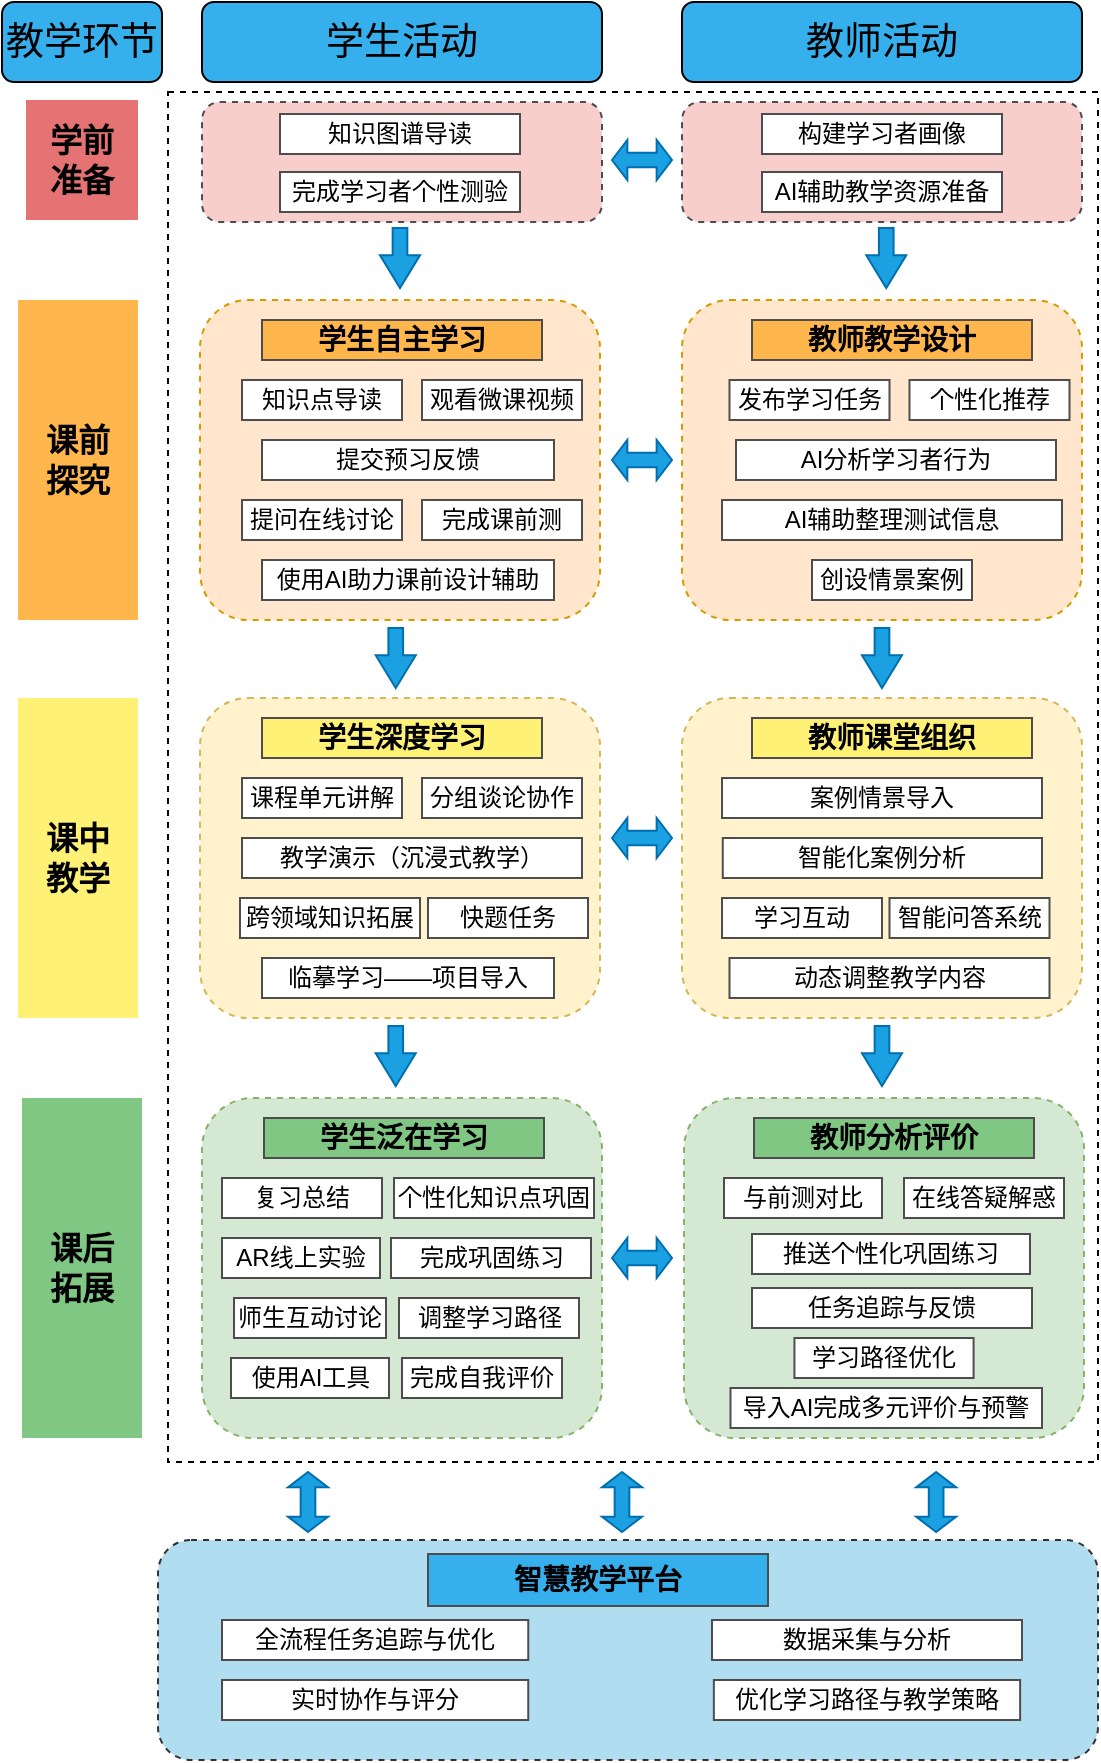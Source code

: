 <mxfile version="24.8.6">
  <diagram name="第 1 页" id="-nMJPA9WsmWQDxrl3pQ_">
    <mxGraphModel dx="1050" dy="653" grid="1" gridSize="10" guides="1" tooltips="1" connect="1" arrows="1" fold="1" page="1" pageScale="1" pageWidth="827" pageHeight="1169" math="0" shadow="0">
      <root>
        <mxCell id="0" />
        <mxCell id="1" parent="0" />
        <mxCell id="J8LCAEnsq7eVZJ1q0n39-1" value="" style="rounded=0;whiteSpace=wrap;html=1;dashed=1;" vertex="1" parent="1">
          <mxGeometry x="223" y="116" width="465" height="685" as="geometry" />
        </mxCell>
        <mxCell id="J8LCAEnsq7eVZJ1q0n39-2" value="&lt;font size=&quot;1&quot; color=&quot;#000000&quot;&gt;&lt;span style=&quot;font-size: 19px;&quot;&gt;教学环节&lt;/span&gt;&lt;/font&gt;" style="rounded=1;whiteSpace=wrap;html=1;fillColor=#36b0ec;fontColor=#ffffff;strokeColor=#000000;" vertex="1" parent="1">
          <mxGeometry x="140" y="71" width="80" height="40" as="geometry" />
        </mxCell>
        <mxCell id="J8LCAEnsq7eVZJ1q0n39-3" value="&lt;font size=&quot;1&quot; color=&quot;#000000&quot;&gt;&lt;span style=&quot;font-size: 19px;&quot;&gt;学生活动&lt;/span&gt;&lt;/font&gt;" style="rounded=1;whiteSpace=wrap;html=1;fillColor=#36b0ec;fontColor=#ffffff;strokeColor=#000000;" vertex="1" parent="1">
          <mxGeometry x="240" y="71" width="200" height="40" as="geometry" />
        </mxCell>
        <mxCell id="J8LCAEnsq7eVZJ1q0n39-4" value="&lt;font size=&quot;1&quot; color=&quot;#000000&quot;&gt;&lt;span style=&quot;font-size: 19px;&quot;&gt;教师活动&lt;/span&gt;&lt;/font&gt;" style="rounded=1;whiteSpace=wrap;html=1;fillColor=#36b0ec;fontColor=#ffffff;strokeColor=#000000;" vertex="1" parent="1">
          <mxGeometry x="480" y="71" width="200" height="40" as="geometry" />
        </mxCell>
        <mxCell id="J8LCAEnsq7eVZJ1q0n39-5" value="&lt;font style=&quot;font-size: 16px;&quot;&gt;&lt;b style=&quot;&quot;&gt;学前&lt;/b&gt;&lt;/font&gt;&lt;div style=&quot;font-size: 16px;&quot;&gt;&lt;font style=&quot;font-size: 16px;&quot;&gt;&lt;b style=&quot;&quot;&gt;准备&lt;/b&gt;&lt;/font&gt;&lt;/div&gt;" style="rounded=0;whiteSpace=wrap;html=1;fillColor=#e57373;strokeColor=none;" vertex="1" parent="1">
          <mxGeometry x="152" y="120" width="56" height="60" as="geometry" />
        </mxCell>
        <mxCell id="J8LCAEnsq7eVZJ1q0n39-6" value="&lt;span style=&quot;font-size: 16px;&quot;&gt;&lt;b&gt;课前&lt;/b&gt;&lt;/span&gt;&lt;div&gt;&lt;span style=&quot;font-size: 16px;&quot;&gt;&lt;b&gt;探究&lt;/b&gt;&lt;/span&gt;&lt;/div&gt;" style="rounded=0;whiteSpace=wrap;html=1;fillColor=#ffb74d;strokeColor=none;" vertex="1" parent="1">
          <mxGeometry x="148" y="220" width="60" height="160" as="geometry" />
        </mxCell>
        <mxCell id="J8LCAEnsq7eVZJ1q0n39-7" value="&lt;span style=&quot;font-size: 16px;&quot;&gt;&lt;b&gt;课中&lt;/b&gt;&lt;/span&gt;&lt;div&gt;&lt;span style=&quot;font-size: 16px;&quot;&gt;&lt;b&gt;教学&lt;/b&gt;&lt;/span&gt;&lt;/div&gt;" style="rounded=0;whiteSpace=wrap;html=1;fillColor=#fff176;strokeColor=none;" vertex="1" parent="1">
          <mxGeometry x="148" y="419" width="60" height="160" as="geometry" />
        </mxCell>
        <mxCell id="J8LCAEnsq7eVZJ1q0n39-8" value="&lt;span style=&quot;font-size: 16px;&quot;&gt;&lt;b&gt;课后&lt;/b&gt;&lt;/span&gt;&lt;div&gt;&lt;span style=&quot;font-size: 16px;&quot;&gt;&lt;b&gt;拓展&lt;/b&gt;&lt;/span&gt;&lt;/div&gt;" style="rounded=0;whiteSpace=wrap;html=1;fillColor=#81c784;strokeColor=none;" vertex="1" parent="1">
          <mxGeometry x="150" y="619" width="60" height="170" as="geometry" />
        </mxCell>
        <mxCell id="J8LCAEnsq7eVZJ1q0n39-9" value="" style="rounded=1;whiteSpace=wrap;html=1;fillColor=#f8cecc;strokeColor=#4D4D4D;dashed=1;" vertex="1" parent="1">
          <mxGeometry x="240" y="121" width="200" height="60" as="geometry" />
        </mxCell>
        <mxCell id="J8LCAEnsq7eVZJ1q0n39-10" value="" style="rounded=1;whiteSpace=wrap;html=1;fillColor=#f8cecc;strokeColor=#4D4D4D;dashed=1;" vertex="1" parent="1">
          <mxGeometry x="480" y="121" width="200" height="60" as="geometry" />
        </mxCell>
        <mxCell id="J8LCAEnsq7eVZJ1q0n39-11" value="知识图谱导读" style="rounded=0;whiteSpace=wrap;html=1;strokeWidth=1;strokeColor=#4D4D4D;" vertex="1" parent="1">
          <mxGeometry x="279" y="127" width="120" height="20" as="geometry" />
        </mxCell>
        <mxCell id="J8LCAEnsq7eVZJ1q0n39-12" value="完成学习者个性测验" style="rounded=0;whiteSpace=wrap;html=1;strokeWidth=1;strokeColor=#4D4D4D;" vertex="1" parent="1">
          <mxGeometry x="279" y="156" width="120" height="20" as="geometry" />
        </mxCell>
        <mxCell id="J8LCAEnsq7eVZJ1q0n39-13" value="构建学习者画像" style="rounded=0;whiteSpace=wrap;html=1;strokeWidth=1;strokeColor=#4D4D4D;" vertex="1" parent="1">
          <mxGeometry x="520" y="127" width="120" height="20" as="geometry" />
        </mxCell>
        <mxCell id="J8LCAEnsq7eVZJ1q0n39-14" value="AI辅助教学资源准备" style="rounded=0;whiteSpace=wrap;html=1;strokeWidth=1;strokeColor=#4D4D4D;" vertex="1" parent="1">
          <mxGeometry x="520" y="156" width="120" height="20" as="geometry" />
        </mxCell>
        <mxCell id="J8LCAEnsq7eVZJ1q0n39-15" value="" style="rounded=1;whiteSpace=wrap;html=1;fillColor=#ffe6cc;strokeColor=#d79b00;dashed=1;" vertex="1" parent="1">
          <mxGeometry x="239" y="220" width="200" height="160" as="geometry" />
        </mxCell>
        <mxCell id="J8LCAEnsq7eVZJ1q0n39-16" value="知识点导读" style="rounded=0;whiteSpace=wrap;html=1;strokeColor=#4D4D4D;" vertex="1" parent="1">
          <mxGeometry x="260" y="260" width="80" height="20" as="geometry" />
        </mxCell>
        <mxCell id="J8LCAEnsq7eVZJ1q0n39-17" value="观看微课视频" style="rounded=0;whiteSpace=wrap;html=1;strokeColor=#4D4D4D;" vertex="1" parent="1">
          <mxGeometry x="350" y="260" width="80" height="20" as="geometry" />
        </mxCell>
        <mxCell id="J8LCAEnsq7eVZJ1q0n39-18" value="提交预习反馈" style="rounded=0;whiteSpace=wrap;html=1;strokeColor=#4D4D4D;" vertex="1" parent="1">
          <mxGeometry x="270" y="290" width="146" height="20" as="geometry" />
        </mxCell>
        <mxCell id="J8LCAEnsq7eVZJ1q0n39-19" value="提问在线讨论" style="rounded=0;whiteSpace=wrap;html=1;strokeColor=#4D4D4D;" vertex="1" parent="1">
          <mxGeometry x="260" y="320" width="80" height="20" as="geometry" />
        </mxCell>
        <mxCell id="J8LCAEnsq7eVZJ1q0n39-20" value="完成课前测" style="rounded=0;whiteSpace=wrap;html=1;strokeColor=#4D4D4D;" vertex="1" parent="1">
          <mxGeometry x="350" y="320" width="80" height="20" as="geometry" />
        </mxCell>
        <mxCell id="J8LCAEnsq7eVZJ1q0n39-21" value="使用AI助力课前设计辅助" style="rounded=0;whiteSpace=wrap;html=1;strokeColor=#4D4D4D;" vertex="1" parent="1">
          <mxGeometry x="270" y="350" width="146" height="20" as="geometry" />
        </mxCell>
        <mxCell id="J8LCAEnsq7eVZJ1q0n39-22" value="" style="rounded=1;whiteSpace=wrap;html=1;fillColor=#ffe6cc;strokeColor=#d79b00;dashed=1;" vertex="1" parent="1">
          <mxGeometry x="480" y="220" width="200" height="160" as="geometry" />
        </mxCell>
        <mxCell id="J8LCAEnsq7eVZJ1q0n39-23" value="发布学习任务" style="rounded=0;whiteSpace=wrap;html=1;strokeColor=#4D4D4D;" vertex="1" parent="1">
          <mxGeometry x="503.75" y="260" width="80" height="20" as="geometry" />
        </mxCell>
        <mxCell id="J8LCAEnsq7eVZJ1q0n39-24" value="AI辅助整理测试信息" style="rounded=0;whiteSpace=wrap;html=1;strokeColor=#4D4D4D;" vertex="1" parent="1">
          <mxGeometry x="500" y="320" width="170" height="20" as="geometry" />
        </mxCell>
        <mxCell id="J8LCAEnsq7eVZJ1q0n39-25" value="AI分析学习者行为" style="rounded=0;whiteSpace=wrap;html=1;strokeColor=#4D4D4D;" vertex="1" parent="1">
          <mxGeometry x="507" y="290" width="160" height="20" as="geometry" />
        </mxCell>
        <mxCell id="J8LCAEnsq7eVZJ1q0n39-26" value="个性化推荐" style="rounded=0;whiteSpace=wrap;html=1;strokeColor=#4D4D4D;" vertex="1" parent="1">
          <mxGeometry x="593.75" y="260" width="80" height="20" as="geometry" />
        </mxCell>
        <mxCell id="J8LCAEnsq7eVZJ1q0n39-27" value="创设情景案例" style="rounded=0;whiteSpace=wrap;html=1;strokeColor=#4D4D4D;" vertex="1" parent="1">
          <mxGeometry x="545" y="350" width="80" height="20" as="geometry" />
        </mxCell>
        <mxCell id="J8LCAEnsq7eVZJ1q0n39-28" value="&lt;b style=&quot;&quot;&gt;&lt;font style=&quot;font-size: 14px;&quot;&gt;学生自主学习&lt;/font&gt;&lt;/b&gt;" style="rounded=0;whiteSpace=wrap;html=1;fillColor=#ffb74d;strokeColor=#4D4D4D;" vertex="1" parent="1">
          <mxGeometry x="270" y="230" width="140" height="20" as="geometry" />
        </mxCell>
        <mxCell id="J8LCAEnsq7eVZJ1q0n39-29" value="&lt;b style=&quot;&quot;&gt;&lt;font style=&quot;font-size: 14px;&quot;&gt;教师教学设计&lt;/font&gt;&lt;/b&gt;" style="rounded=0;whiteSpace=wrap;html=1;fillColor=#ffb74d;strokeColor=#4D4D4D;" vertex="1" parent="1">
          <mxGeometry x="515" y="230" width="140" height="20" as="geometry" />
        </mxCell>
        <mxCell id="J8LCAEnsq7eVZJ1q0n39-30" value="" style="rounded=1;whiteSpace=wrap;html=1;fillColor=#fff2cc;strokeColor=#d6b656;dashed=1;" vertex="1" parent="1">
          <mxGeometry x="239" y="419" width="200" height="160" as="geometry" />
        </mxCell>
        <mxCell id="J8LCAEnsq7eVZJ1q0n39-31" value="课程单元讲解" style="rounded=0;whiteSpace=wrap;html=1;strokeColor=#4D4D4D;" vertex="1" parent="1">
          <mxGeometry x="260" y="459" width="80" height="20" as="geometry" />
        </mxCell>
        <mxCell id="J8LCAEnsq7eVZJ1q0n39-32" value="教学演示（沉浸式教学）" style="rounded=0;whiteSpace=wrap;html=1;strokeColor=#4D4D4D;" vertex="1" parent="1">
          <mxGeometry x="260" y="489" width="170" height="20" as="geometry" />
        </mxCell>
        <mxCell id="J8LCAEnsq7eVZJ1q0n39-33" value="分组谈论协作" style="rounded=0;whiteSpace=wrap;html=1;strokeColor=#4D4D4D;" vertex="1" parent="1">
          <mxGeometry x="350" y="459" width="80" height="20" as="geometry" />
        </mxCell>
        <mxCell id="J8LCAEnsq7eVZJ1q0n39-34" value="跨领域知识拓展" style="rounded=0;whiteSpace=wrap;html=1;strokeColor=#4D4D4D;" vertex="1" parent="1">
          <mxGeometry x="259" y="519" width="90" height="20" as="geometry" />
        </mxCell>
        <mxCell id="J8LCAEnsq7eVZJ1q0n39-35" value="快题任务" style="rounded=0;whiteSpace=wrap;html=1;strokeColor=#4D4D4D;" vertex="1" parent="1">
          <mxGeometry x="353" y="519" width="80" height="20" as="geometry" />
        </mxCell>
        <mxCell id="J8LCAEnsq7eVZJ1q0n39-36" value="临摹学习——项目导入" style="rounded=0;whiteSpace=wrap;html=1;strokeColor=#4D4D4D;" vertex="1" parent="1">
          <mxGeometry x="270" y="549" width="146" height="20" as="geometry" />
        </mxCell>
        <mxCell id="J8LCAEnsq7eVZJ1q0n39-37" value="" style="rounded=1;whiteSpace=wrap;html=1;fillColor=#fff2cc;strokeColor=#d6b656;dashed=1;" vertex="1" parent="1">
          <mxGeometry x="480" y="419" width="200" height="160" as="geometry" />
        </mxCell>
        <mxCell id="J8LCAEnsq7eVZJ1q0n39-38" value="学习互动" style="rounded=0;whiteSpace=wrap;html=1;strokeColor=#4D4D4D;" vertex="1" parent="1">
          <mxGeometry x="500" y="519" width="80" height="20" as="geometry" />
        </mxCell>
        <mxCell id="J8LCAEnsq7eVZJ1q0n39-39" value="智能化案例分析" style="rounded=0;whiteSpace=wrap;html=1;strokeColor=#4D4D4D;" vertex="1" parent="1">
          <mxGeometry x="500.38" y="489" width="159.62" height="20" as="geometry" />
        </mxCell>
        <mxCell id="J8LCAEnsq7eVZJ1q0n39-40" value="案例情景导入" style="rounded=0;whiteSpace=wrap;html=1;strokeColor=#4D4D4D;" vertex="1" parent="1">
          <mxGeometry x="500" y="459" width="160" height="20" as="geometry" />
        </mxCell>
        <mxCell id="J8LCAEnsq7eVZJ1q0n39-41" value="智能问答系统" style="rounded=0;whiteSpace=wrap;html=1;strokeColor=#4D4D4D;" vertex="1" parent="1">
          <mxGeometry x="583.75" y="519" width="80" height="20" as="geometry" />
        </mxCell>
        <mxCell id="J8LCAEnsq7eVZJ1q0n39-42" value="&lt;b style=&quot;&quot;&gt;&lt;font style=&quot;font-size: 14px;&quot;&gt;学生深度学习&lt;/font&gt;&lt;/b&gt;" style="rounded=0;whiteSpace=wrap;html=1;fillColor=#FFF176;strokeColor=#4D4D4D;" vertex="1" parent="1">
          <mxGeometry x="270" y="429" width="140" height="20" as="geometry" />
        </mxCell>
        <mxCell id="J8LCAEnsq7eVZJ1q0n39-43" value="&lt;b style=&quot;&quot;&gt;&lt;font style=&quot;font-size: 14px;&quot;&gt;教师课堂组织&lt;/font&gt;&lt;/b&gt;" style="rounded=0;whiteSpace=wrap;html=1;fillColor=#FFF176;strokeColor=#4D4D4D;" vertex="1" parent="1">
          <mxGeometry x="515" y="429" width="140" height="20" as="geometry" />
        </mxCell>
        <mxCell id="J8LCAEnsq7eVZJ1q0n39-44" value="" style="rounded=1;whiteSpace=wrap;html=1;fillColor=#d5e8d4;strokeColor=#82b366;dashed=1;" vertex="1" parent="1">
          <mxGeometry x="240" y="619" width="200" height="170" as="geometry" />
        </mxCell>
        <mxCell id="J8LCAEnsq7eVZJ1q0n39-45" value="复习总结" style="rounded=0;whiteSpace=wrap;html=1;strokeColor=#4D4D4D;" vertex="1" parent="1">
          <mxGeometry x="250" y="659" width="80" height="20" as="geometry" />
        </mxCell>
        <mxCell id="J8LCAEnsq7eVZJ1q0n39-46" value="完成巩固练习" style="rounded=0;whiteSpace=wrap;html=1;strokeColor=#4D4D4D;" vertex="1" parent="1">
          <mxGeometry x="334.5" y="689" width="100" height="20" as="geometry" />
        </mxCell>
        <mxCell id="J8LCAEnsq7eVZJ1q0n39-47" value="个性化知识点巩固" style="rounded=0;whiteSpace=wrap;html=1;strokeColor=#4D4D4D;" vertex="1" parent="1">
          <mxGeometry x="336" y="659" width="100" height="20" as="geometry" />
        </mxCell>
        <mxCell id="J8LCAEnsq7eVZJ1q0n39-48" value="师生互动讨论" style="rounded=0;whiteSpace=wrap;html=1;strokeColor=#4D4D4D;" vertex="1" parent="1">
          <mxGeometry x="256" y="719" width="76" height="20" as="geometry" />
        </mxCell>
        <mxCell id="J8LCAEnsq7eVZJ1q0n39-49" value="调整学习路径" style="rounded=0;whiteSpace=wrap;html=1;strokeColor=#4D4D4D;" vertex="1" parent="1">
          <mxGeometry x="338.5" y="719" width="90" height="20" as="geometry" />
        </mxCell>
        <mxCell id="J8LCAEnsq7eVZJ1q0n39-50" value="使用AI工具" style="rounded=0;whiteSpace=wrap;html=1;strokeColor=#4D4D4D;" vertex="1" parent="1">
          <mxGeometry x="254.5" y="749" width="79" height="20" as="geometry" />
        </mxCell>
        <mxCell id="J8LCAEnsq7eVZJ1q0n39-51" value="" style="rounded=1;whiteSpace=wrap;html=1;fillColor=#d5e8d4;strokeColor=#82b366;dashed=1;" vertex="1" parent="1">
          <mxGeometry x="481" y="619" width="200" height="170" as="geometry" />
        </mxCell>
        <mxCell id="J8LCAEnsq7eVZJ1q0n39-52" value="推送个性化巩固练习" style="rounded=0;whiteSpace=wrap;html=1;strokeColor=#4D4D4D;" vertex="1" parent="1">
          <mxGeometry x="515" y="687" width="139" height="20" as="geometry" />
        </mxCell>
        <mxCell id="J8LCAEnsq7eVZJ1q0n39-53" value="任务追踪与反馈" style="rounded=0;whiteSpace=wrap;html=1;strokeColor=#4D4D4D;" vertex="1" parent="1">
          <mxGeometry x="515" y="714" width="140" height="20" as="geometry" />
        </mxCell>
        <mxCell id="J8LCAEnsq7eVZJ1q0n39-54" value="与前测对比" style="rounded=0;whiteSpace=wrap;html=1;strokeColor=#4D4D4D;" vertex="1" parent="1">
          <mxGeometry x="501" y="659" width="79" height="20" as="geometry" />
        </mxCell>
        <mxCell id="J8LCAEnsq7eVZJ1q0n39-55" value="在线答疑解惑" style="rounded=0;whiteSpace=wrap;html=1;strokeColor=#4D4D4D;" vertex="1" parent="1">
          <mxGeometry x="591" y="659" width="80" height="20" as="geometry" />
        </mxCell>
        <mxCell id="J8LCAEnsq7eVZJ1q0n39-56" value="&lt;b style=&quot;&quot;&gt;&lt;font style=&quot;font-size: 14px;&quot;&gt;学生泛在学习&lt;/font&gt;&lt;/b&gt;" style="rounded=0;whiteSpace=wrap;html=1;fillColor=#81C784;strokeColor=#4D4D4D;" vertex="1" parent="1">
          <mxGeometry x="271" y="629" width="140" height="20" as="geometry" />
        </mxCell>
        <mxCell id="J8LCAEnsq7eVZJ1q0n39-57" value="&lt;b style=&quot;&quot;&gt;&lt;font style=&quot;font-size: 14px;&quot;&gt;教师分析评价&lt;/font&gt;&lt;/b&gt;" style="rounded=0;whiteSpace=wrap;html=1;fillColor=#81C784;strokeColor=#4D4D4D;" vertex="1" parent="1">
          <mxGeometry x="516" y="629" width="140" height="20" as="geometry" />
        </mxCell>
        <mxCell id="J8LCAEnsq7eVZJ1q0n39-58" value="完成自我评价" style="rounded=0;whiteSpace=wrap;html=1;strokeColor=#4D4D4D;" vertex="1" parent="1">
          <mxGeometry x="340" y="749" width="80" height="20" as="geometry" />
        </mxCell>
        <mxCell id="J8LCAEnsq7eVZJ1q0n39-59" value="AR线上实验" style="rounded=0;whiteSpace=wrap;html=1;strokeColor=#4D4D4D;" vertex="1" parent="1">
          <mxGeometry x="250" y="689" width="79" height="20" as="geometry" />
        </mxCell>
        <mxCell id="J8LCAEnsq7eVZJ1q0n39-60" value="学习路径优化" style="rounded=0;whiteSpace=wrap;html=1;strokeColor=#4D4D4D;" vertex="1" parent="1">
          <mxGeometry x="536.22" y="739" width="89.57" height="20" as="geometry" />
        </mxCell>
        <mxCell id="J8LCAEnsq7eVZJ1q0n39-61" value="导入AI完成多元评价与预警" style="rounded=0;whiteSpace=wrap;html=1;strokeColor=#4D4D4D;" vertex="1" parent="1">
          <mxGeometry x="504.25" y="764" width="155.75" height="20" as="geometry" />
        </mxCell>
        <mxCell id="J8LCAEnsq7eVZJ1q0n39-62" value="" style="shape=singleArrow;direction=south;whiteSpace=wrap;html=1;fillColor=#1ba1e2;fontColor=#ffffff;strokeColor=#006EAF;arrowWidth=0.367;arrowSize=0.544;" vertex="1" parent="1">
          <mxGeometry x="329" y="184" width="20" height="30" as="geometry" />
        </mxCell>
        <mxCell id="J8LCAEnsq7eVZJ1q0n39-63" value="" style="shape=singleArrow;direction=south;whiteSpace=wrap;html=1;fillColor=#1ba1e2;fontColor=#ffffff;strokeColor=#006EAF;arrowWidth=0.367;arrowSize=0.544;" vertex="1" parent="1">
          <mxGeometry x="572.13" y="184" width="20" height="30" as="geometry" />
        </mxCell>
        <mxCell id="J8LCAEnsq7eVZJ1q0n39-64" value="" style="shape=singleArrow;direction=south;whiteSpace=wrap;html=1;fillColor=#1ba1e2;fontColor=#ffffff;strokeColor=#006EAF;arrowWidth=0.367;arrowSize=0.544;" vertex="1" parent="1">
          <mxGeometry x="326.87" y="384" width="20" height="30" as="geometry" />
        </mxCell>
        <mxCell id="J8LCAEnsq7eVZJ1q0n39-65" value="" style="shape=singleArrow;direction=south;whiteSpace=wrap;html=1;fillColor=#1ba1e2;fontColor=#ffffff;strokeColor=#006EAF;arrowWidth=0.367;arrowSize=0.544;" vertex="1" parent="1">
          <mxGeometry x="570" y="384" width="20" height="30" as="geometry" />
        </mxCell>
        <mxCell id="J8LCAEnsq7eVZJ1q0n39-66" value="" style="shape=singleArrow;direction=south;whiteSpace=wrap;html=1;fillColor=#1ba1e2;fontColor=#ffffff;strokeColor=#006EAF;arrowWidth=0.367;arrowSize=0.544;" vertex="1" parent="1">
          <mxGeometry x="326.87" y="583" width="20" height="30" as="geometry" />
        </mxCell>
        <mxCell id="J8LCAEnsq7eVZJ1q0n39-67" value="" style="shape=singleArrow;direction=south;whiteSpace=wrap;html=1;fillColor=#1ba1e2;fontColor=#ffffff;strokeColor=#006EAF;arrowWidth=0.367;arrowSize=0.544;" vertex="1" parent="1">
          <mxGeometry x="570" y="583" width="20" height="30" as="geometry" />
        </mxCell>
        <mxCell id="J8LCAEnsq7eVZJ1q0n39-68" value="" style="shape=doubleArrow;whiteSpace=wrap;html=1;arrowWidth=0.367;arrowSize=0.256;fillColor=#1ba1e2;fontColor=#ffffff;strokeColor=#006EAF;" vertex="1" parent="1">
          <mxGeometry x="445" y="290" width="30" height="20" as="geometry" />
        </mxCell>
        <mxCell id="J8LCAEnsq7eVZJ1q0n39-69" value="" style="shape=doubleArrow;whiteSpace=wrap;html=1;arrowWidth=0.367;arrowSize=0.256;fillColor=#1ba1e2;fontColor=#ffffff;strokeColor=#006EAF;" vertex="1" parent="1">
          <mxGeometry x="445" y="479" width="30" height="20" as="geometry" />
        </mxCell>
        <mxCell id="J8LCAEnsq7eVZJ1q0n39-70" value="" style="shape=doubleArrow;whiteSpace=wrap;html=1;arrowWidth=0.367;arrowSize=0.256;fillColor=#1ba1e2;fontColor=#ffffff;strokeColor=#006EAF;" vertex="1" parent="1">
          <mxGeometry x="445" y="689" width="30" height="20" as="geometry" />
        </mxCell>
        <mxCell id="J8LCAEnsq7eVZJ1q0n39-75" value="" style="shape=doubleArrow;whiteSpace=wrap;html=1;arrowWidth=0.367;arrowSize=0.256;fillColor=#1ba1e2;fontColor=#ffffff;strokeColor=#006EAF;" vertex="1" parent="1">
          <mxGeometry x="445" y="140" width="30" height="20" as="geometry" />
        </mxCell>
        <mxCell id="J8LCAEnsq7eVZJ1q0n39-76" value="" style="rounded=1;whiteSpace=wrap;html=1;fillColor=#b1ddf0;strokeColor=#333333;dashed=1;" vertex="1" parent="1">
          <mxGeometry x="218" y="840" width="470" height="110" as="geometry" />
        </mxCell>
        <mxCell id="J8LCAEnsq7eVZJ1q0n39-77" value="全流程任务追踪与优化" style="rounded=0;whiteSpace=wrap;html=1;strokeColor=#4D4D4D;" vertex="1" parent="1">
          <mxGeometry x="250" y="880" width="153.13" height="20" as="geometry" />
        </mxCell>
        <mxCell id="J8LCAEnsq7eVZJ1q0n39-78" value="实时协作与评分" style="rounded=0;whiteSpace=wrap;html=1;strokeColor=#4D4D4D;" vertex="1" parent="1">
          <mxGeometry x="250" y="910" width="153.13" height="20" as="geometry" />
        </mxCell>
        <mxCell id="J8LCAEnsq7eVZJ1q0n39-79" value="数据采集与分析" style="rounded=0;whiteSpace=wrap;html=1;strokeColor=#4D4D4D;" vertex="1" parent="1">
          <mxGeometry x="495" y="880" width="155" height="20" as="geometry" />
        </mxCell>
        <mxCell id="J8LCAEnsq7eVZJ1q0n39-81" value="动态调整教学内容" style="rounded=0;whiteSpace=wrap;html=1;strokeColor=#4D4D4D;" vertex="1" parent="1">
          <mxGeometry x="503.75" y="549" width="160" height="20" as="geometry" />
        </mxCell>
        <mxCell id="J8LCAEnsq7eVZJ1q0n39-82" value="优化学习路径与教学策略" style="rounded=0;whiteSpace=wrap;html=1;strokeColor=#4D4D4D;" vertex="1" parent="1">
          <mxGeometry x="495.93" y="910" width="153.13" height="20" as="geometry" />
        </mxCell>
        <mxCell id="J8LCAEnsq7eVZJ1q0n39-83" value="&lt;span style=&quot;font-size: 14px;&quot;&gt;&lt;b&gt;智慧教学平台&lt;/b&gt;&lt;/span&gt;" style="rounded=0;whiteSpace=wrap;html=1;fillColor=#36b0ec;strokeColor=#4D4D4D;" vertex="1" parent="1">
          <mxGeometry x="353" y="847" width="170" height="26" as="geometry" />
        </mxCell>
        <mxCell id="J8LCAEnsq7eVZJ1q0n39-85" value="" style="shape=doubleArrow;whiteSpace=wrap;html=1;arrowWidth=0.367;arrowSize=0.256;fillColor=#1ba1e2;fontColor=#ffffff;strokeColor=#006EAF;direction=south;" vertex="1" parent="1">
          <mxGeometry x="283" y="806" width="20" height="30" as="geometry" />
        </mxCell>
        <mxCell id="J8LCAEnsq7eVZJ1q0n39-86" value="" style="shape=doubleArrow;whiteSpace=wrap;html=1;arrowWidth=0.367;arrowSize=0.256;fillColor=#1ba1e2;fontColor=#ffffff;strokeColor=#006EAF;direction=south;" vertex="1" parent="1">
          <mxGeometry x="440" y="806" width="20" height="30" as="geometry" />
        </mxCell>
        <mxCell id="J8LCAEnsq7eVZJ1q0n39-87" value="" style="shape=doubleArrow;whiteSpace=wrap;html=1;arrowWidth=0.367;arrowSize=0.256;fillColor=#1ba1e2;fontColor=#ffffff;strokeColor=#006EAF;direction=south;" vertex="1" parent="1">
          <mxGeometry x="597.07" y="806" width="20" height="30" as="geometry" />
        </mxCell>
      </root>
    </mxGraphModel>
  </diagram>
</mxfile>
